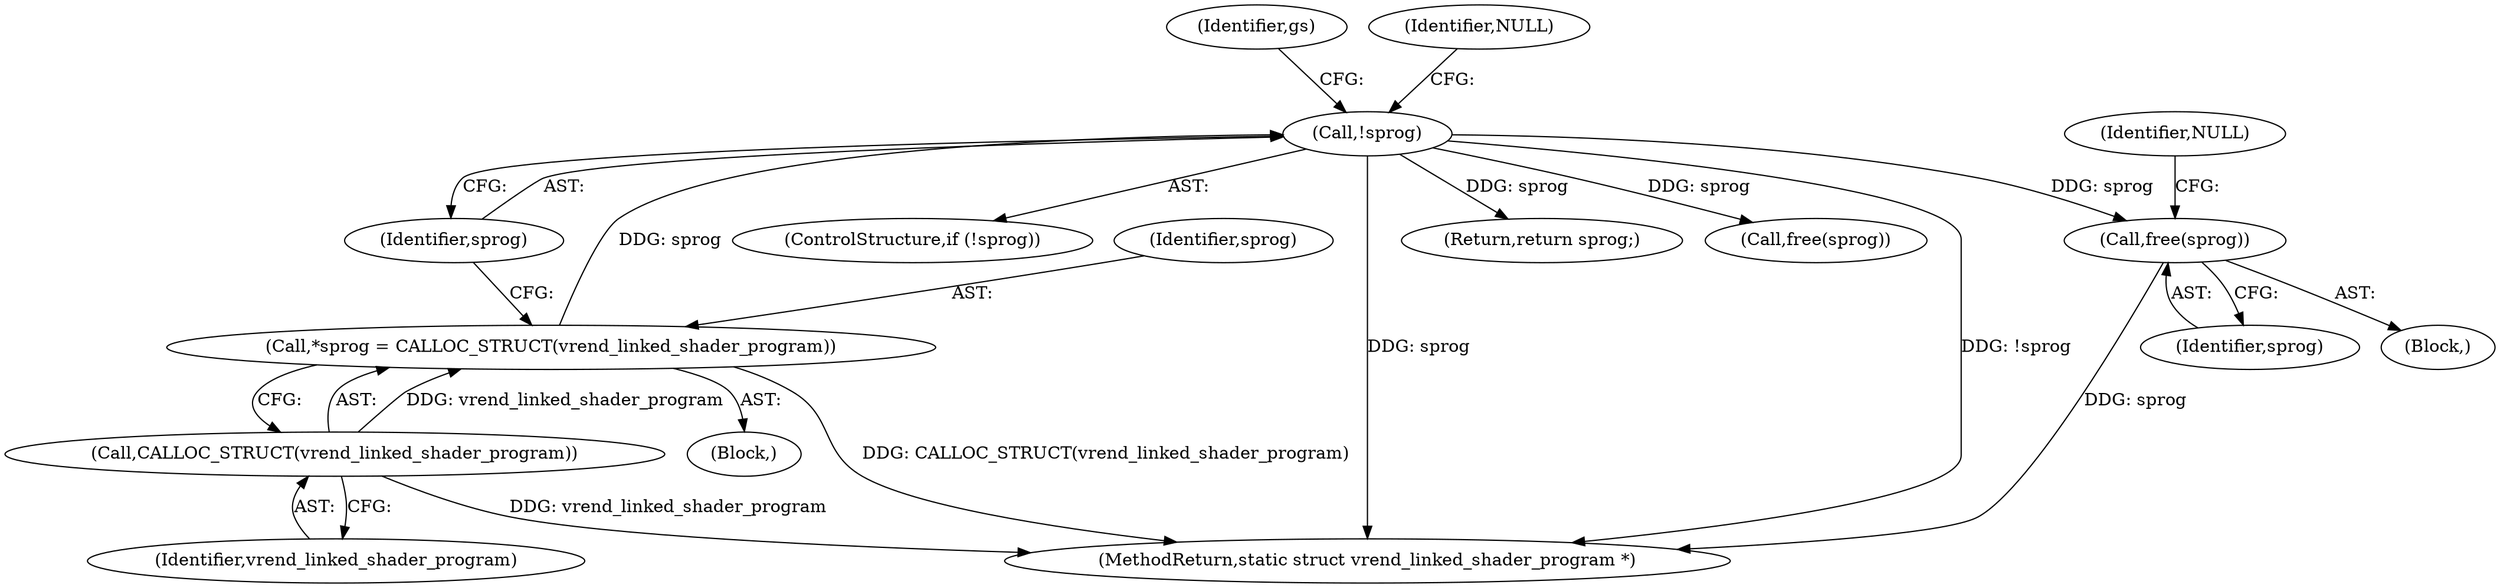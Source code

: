 digraph "0_virglrenderer_a2f12a1b0f95b13b6f8dc3d05d7b74b4386394e4@API" {
"1000216" [label="(Call,free(sprog))"];
"1000120" [label="(Call,!sprog)"];
"1000109" [label="(Call,*sprog = CALLOC_STRUCT(vrend_linked_shader_program))"];
"1000111" [label="(Call,CALLOC_STRUCT(vrend_linked_shader_program))"];
"1000120" [label="(Call,!sprog)"];
"1000109" [label="(Call,*sprog = CALLOC_STRUCT(vrend_linked_shader_program))"];
"1000127" [label="(Identifier,gs)"];
"1000111" [label="(Call,CALLOC_STRUCT(vrend_linked_shader_program))"];
"1000206" [label="(Block,)"];
"1000121" [label="(Identifier,sprog)"];
"1000119" [label="(ControlStructure,if (!sprog))"];
"1000110" [label="(Identifier,sprog)"];
"1000112" [label="(Identifier,vrend_linked_shader_program)"];
"1001107" [label="(MethodReturn,static struct vrend_linked_shader_program *)"];
"1000219" [label="(Identifier,NULL)"];
"1001105" [label="(Return,return sprog;)"];
"1000216" [label="(Call,free(sprog))"];
"1000123" [label="(Identifier,NULL)"];
"1000217" [label="(Identifier,sprog)"];
"1000431" [label="(Call,free(sprog))"];
"1000107" [label="(Block,)"];
"1000216" -> "1000206"  [label="AST: "];
"1000216" -> "1000217"  [label="CFG: "];
"1000217" -> "1000216"  [label="AST: "];
"1000219" -> "1000216"  [label="CFG: "];
"1000216" -> "1001107"  [label="DDG: sprog"];
"1000120" -> "1000216"  [label="DDG: sprog"];
"1000120" -> "1000119"  [label="AST: "];
"1000120" -> "1000121"  [label="CFG: "];
"1000121" -> "1000120"  [label="AST: "];
"1000123" -> "1000120"  [label="CFG: "];
"1000127" -> "1000120"  [label="CFG: "];
"1000120" -> "1001107"  [label="DDG: sprog"];
"1000120" -> "1001107"  [label="DDG: !sprog"];
"1000109" -> "1000120"  [label="DDG: sprog"];
"1000120" -> "1000431"  [label="DDG: sprog"];
"1000120" -> "1001105"  [label="DDG: sprog"];
"1000109" -> "1000107"  [label="AST: "];
"1000109" -> "1000111"  [label="CFG: "];
"1000110" -> "1000109"  [label="AST: "];
"1000111" -> "1000109"  [label="AST: "];
"1000121" -> "1000109"  [label="CFG: "];
"1000109" -> "1001107"  [label="DDG: CALLOC_STRUCT(vrend_linked_shader_program)"];
"1000111" -> "1000109"  [label="DDG: vrend_linked_shader_program"];
"1000111" -> "1000112"  [label="CFG: "];
"1000112" -> "1000111"  [label="AST: "];
"1000111" -> "1001107"  [label="DDG: vrend_linked_shader_program"];
}
